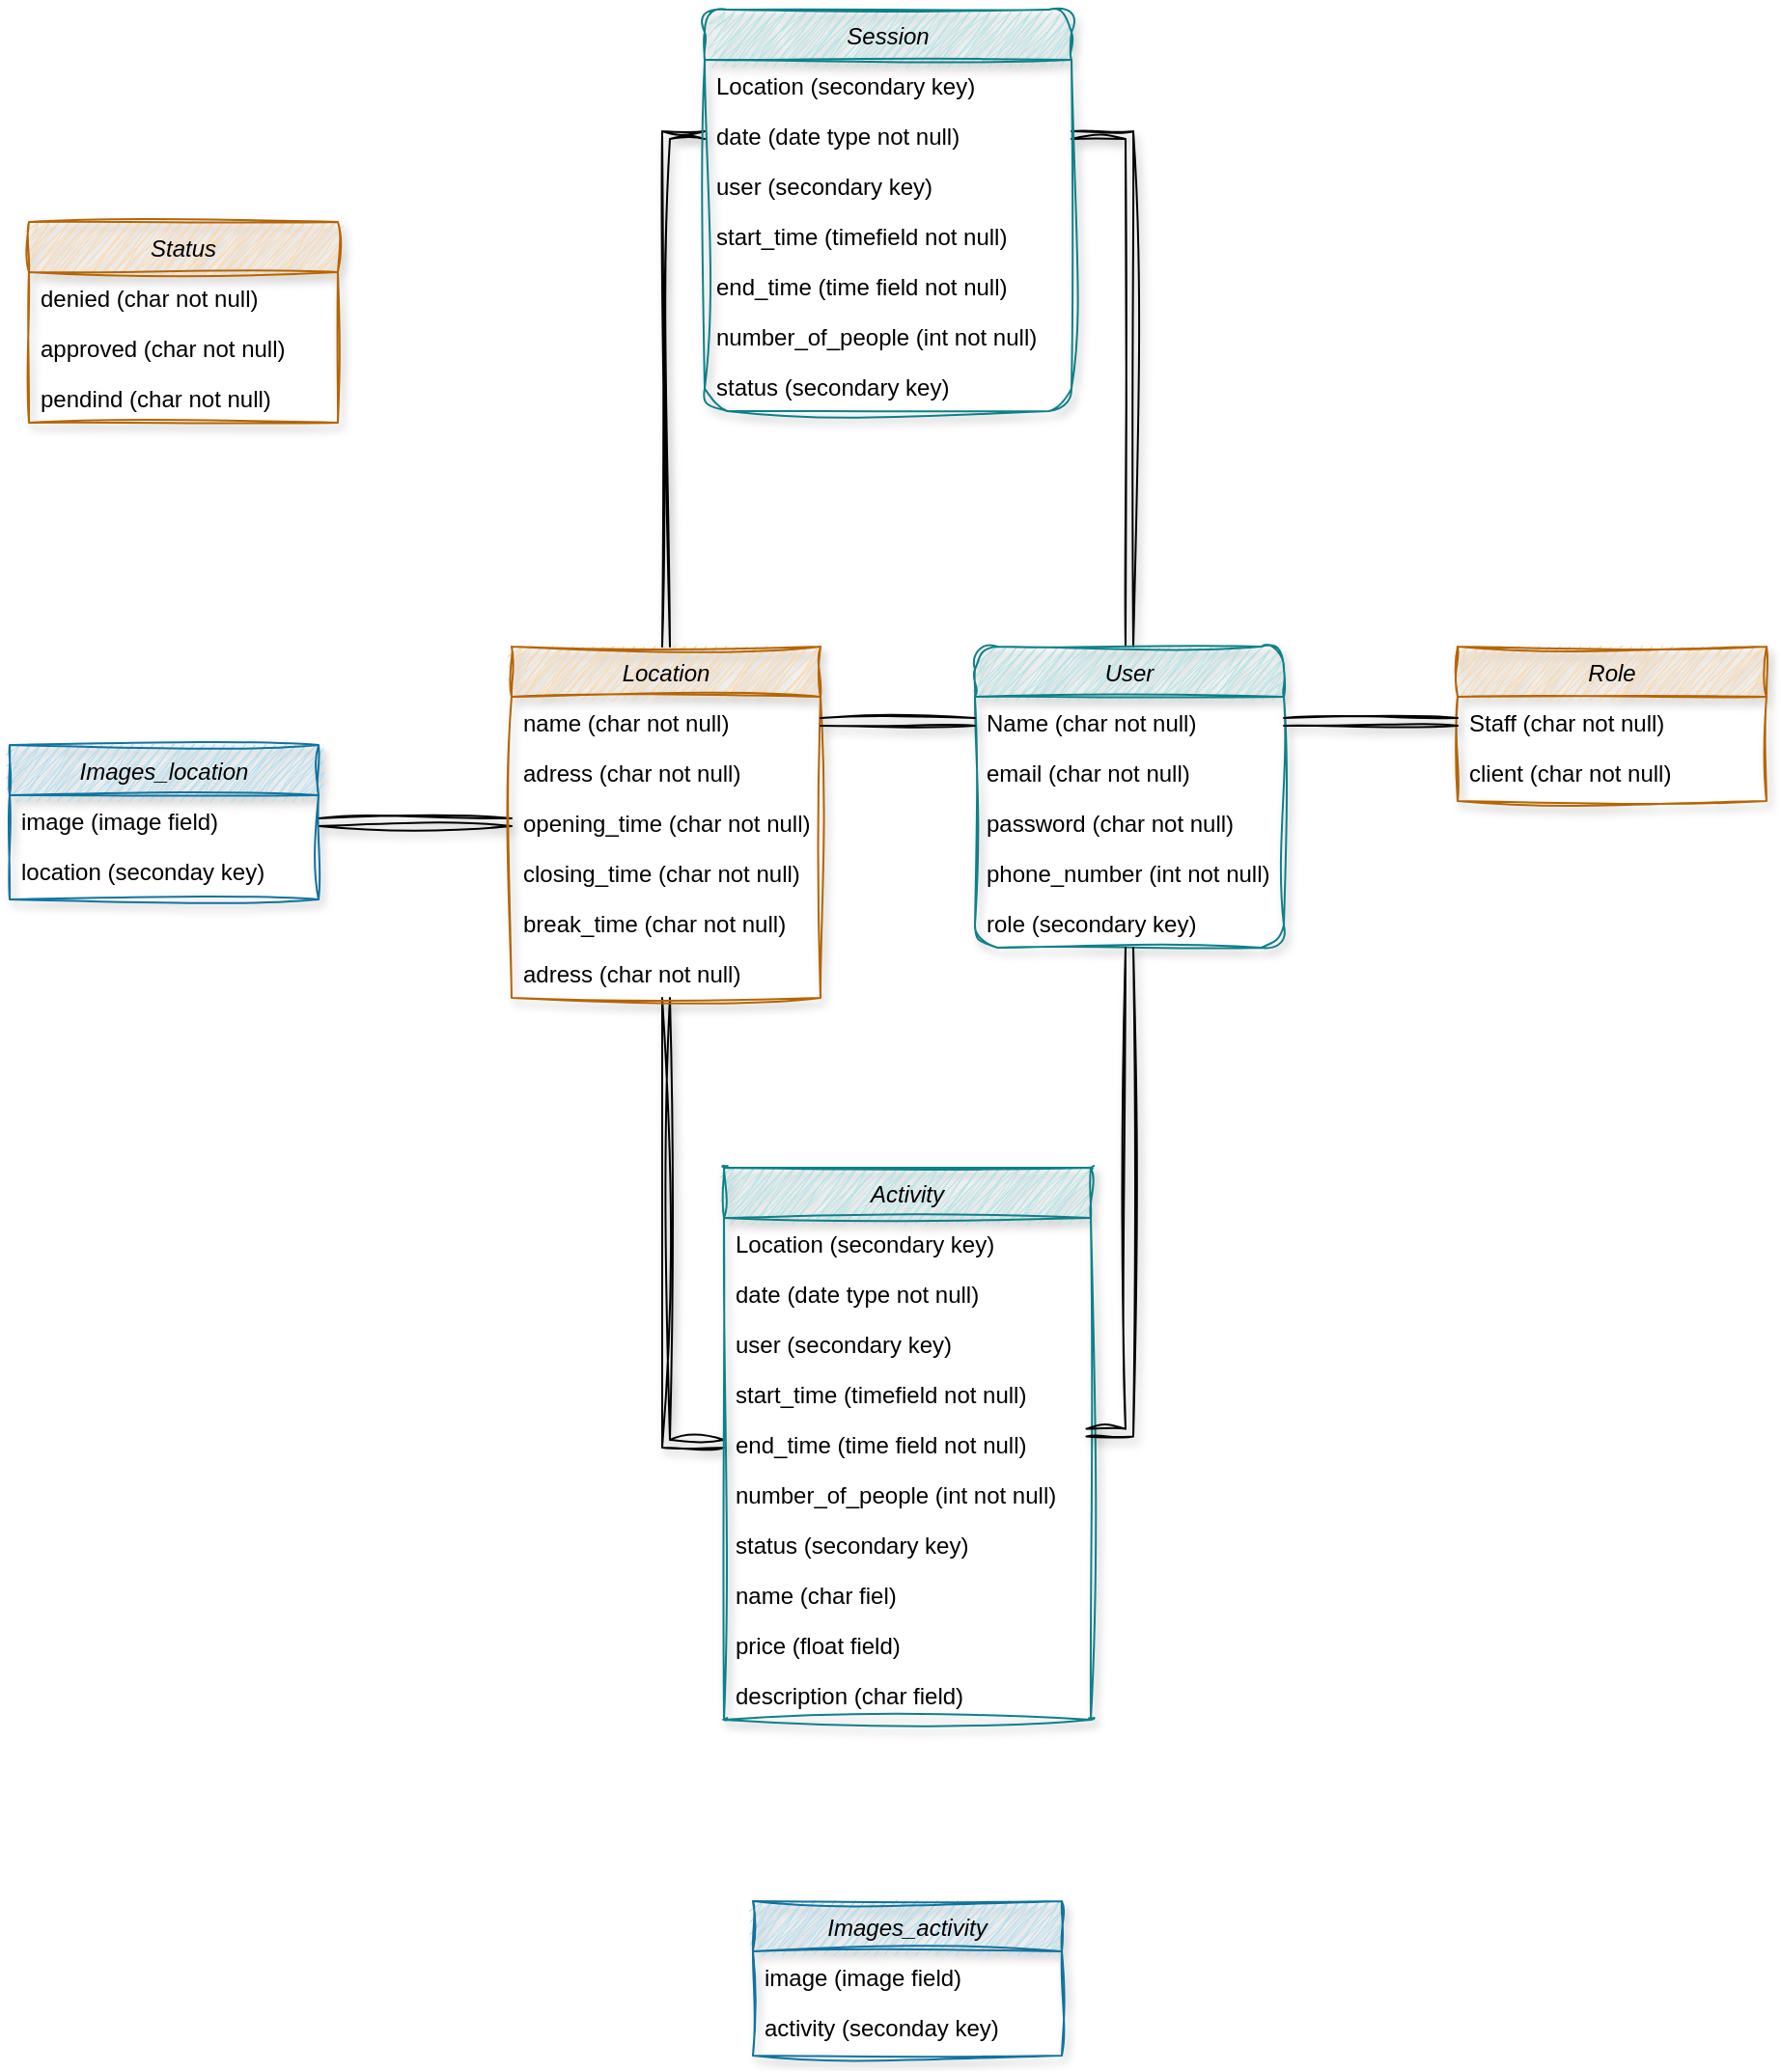 <mxfile version="24.7.6">
  <diagram id="C5RBs43oDa-KdzZeNtuy" name="Page-1">
    <mxGraphModel dx="2078" dy="1887" grid="1" gridSize="10" guides="1" tooltips="1" connect="1" arrows="1" fold="1" page="1" pageScale="1" pageWidth="827" pageHeight="1169" math="0" shadow="0">
      <root>
        <mxCell id="WIyWlLk6GJQsqaUBKTNV-0" />
        <mxCell id="WIyWlLk6GJQsqaUBKTNV-1" parent="WIyWlLk6GJQsqaUBKTNV-0" />
        <mxCell id="ipWuHQVekE2D8Os8Ik8T-35" style="edgeStyle=orthogonalEdgeStyle;rounded=0;orthogonalLoop=1;jettySize=auto;html=1;entryX=1;entryY=0.5;entryDx=0;entryDy=0;shape=link;shadow=1;sketch=1;curveFitting=1;jiggle=2;" edge="1" parent="WIyWlLk6GJQsqaUBKTNV-1" source="zkfFHV4jXpPFQw0GAbJ--0" target="ipWuHQVekE2D8Os8Ik8T-28">
          <mxGeometry relative="1" as="geometry" />
        </mxCell>
        <mxCell id="zkfFHV4jXpPFQw0GAbJ--0" value="User" style="swimlane;fontStyle=2;align=center;verticalAlign=top;childLayout=stackLayout;horizontal=1;startSize=26;horizontalStack=0;resizeParent=1;resizeLast=0;collapsible=1;marginBottom=0;rounded=1;shadow=1;strokeWidth=1;fillColor=#b0e3e6;strokeColor=#0e8088;gradientColor=none;fillStyle=zigzag;sketch=1;curveFitting=1;jiggle=2;glass=0;" parent="WIyWlLk6GJQsqaUBKTNV-1" vertex="1">
          <mxGeometry x="310" y="-280" width="160" height="156" as="geometry">
            <mxRectangle x="230" y="140" width="160" height="26" as="alternateBounds" />
          </mxGeometry>
        </mxCell>
        <mxCell id="zkfFHV4jXpPFQw0GAbJ--1" value="Name (char not null)" style="text;align=left;verticalAlign=top;spacingLeft=4;spacingRight=4;overflow=hidden;rotatable=0;points=[[0,0.5],[1,0.5]];portConstraint=eastwest;" parent="zkfFHV4jXpPFQw0GAbJ--0" vertex="1">
          <mxGeometry y="26" width="160" height="26" as="geometry" />
        </mxCell>
        <mxCell id="zkfFHV4jXpPFQw0GAbJ--2" value="email (char not null)" style="text;align=left;verticalAlign=top;spacingLeft=4;spacingRight=4;overflow=hidden;rotatable=0;points=[[0,0.5],[1,0.5]];portConstraint=eastwest;rounded=0;shadow=0;html=0;" parent="zkfFHV4jXpPFQw0GAbJ--0" vertex="1">
          <mxGeometry y="52" width="160" height="26" as="geometry" />
        </mxCell>
        <mxCell id="zkfFHV4jXpPFQw0GAbJ--3" value="password (char not null)" style="text;align=left;verticalAlign=top;spacingLeft=4;spacingRight=4;overflow=hidden;rotatable=0;points=[[0,0.5],[1,0.5]];portConstraint=eastwest;rounded=0;shadow=0;html=0;" parent="zkfFHV4jXpPFQw0GAbJ--0" vertex="1">
          <mxGeometry y="78" width="160" height="26" as="geometry" />
        </mxCell>
        <mxCell id="zkfFHV4jXpPFQw0GAbJ--5" value="phone_number (int not null)" style="text;align=left;verticalAlign=top;spacingLeft=4;spacingRight=4;overflow=hidden;rotatable=0;points=[[0,0.5],[1,0.5]];portConstraint=eastwest;" parent="zkfFHV4jXpPFQw0GAbJ--0" vertex="1">
          <mxGeometry y="104" width="160" height="26" as="geometry" />
        </mxCell>
        <mxCell id="ipWuHQVekE2D8Os8Ik8T-0" value="role (secondary key)" style="text;align=left;verticalAlign=top;spacingLeft=4;spacingRight=4;overflow=hidden;rotatable=0;points=[[0,0.5],[1,0.5]];portConstraint=eastwest;" vertex="1" parent="zkfFHV4jXpPFQw0GAbJ--0">
          <mxGeometry y="130" width="160" height="26" as="geometry" />
        </mxCell>
        <mxCell id="ipWuHQVekE2D8Os8Ik8T-1" value="Role" style="swimlane;fontStyle=2;align=center;verticalAlign=top;childLayout=stackLayout;horizontal=1;startSize=26;horizontalStack=0;resizeParent=1;resizeLast=0;collapsible=1;marginBottom=0;rounded=0;shadow=1;strokeWidth=1;fillColor=#fad7ac;strokeColor=#b46504;fillStyle=zigzag;sketch=1;curveFitting=1;jiggle=2;" vertex="1" parent="WIyWlLk6GJQsqaUBKTNV-1">
          <mxGeometry x="560" y="-280" width="160" height="80" as="geometry">
            <mxRectangle x="230" y="140" width="160" height="26" as="alternateBounds" />
          </mxGeometry>
        </mxCell>
        <mxCell id="ipWuHQVekE2D8Os8Ik8T-2" value="Staff (char not null)" style="text;align=left;verticalAlign=top;spacingLeft=4;spacingRight=4;overflow=hidden;rotatable=0;points=[[0,0.5],[1,0.5]];portConstraint=eastwest;" vertex="1" parent="ipWuHQVekE2D8Os8Ik8T-1">
          <mxGeometry y="26" width="160" height="26" as="geometry" />
        </mxCell>
        <mxCell id="ipWuHQVekE2D8Os8Ik8T-3" value="client (char not null)" style="text;align=left;verticalAlign=top;spacingLeft=4;spacingRight=4;overflow=hidden;rotatable=0;points=[[0,0.5],[1,0.5]];portConstraint=eastwest;rounded=0;shadow=0;html=0;" vertex="1" parent="ipWuHQVekE2D8Os8Ik8T-1">
          <mxGeometry y="52" width="160" height="26" as="geometry" />
        </mxCell>
        <mxCell id="ipWuHQVekE2D8Os8Ik8T-7" style="edgeStyle=orthogonalEdgeStyle;rounded=0;orthogonalLoop=1;jettySize=auto;html=1;entryX=1;entryY=0.5;entryDx=0;entryDy=0;jumpStyle=sharp;sketch=1;curveFitting=1;jiggle=2;flowAnimation=0;shape=link;shadow=1;" edge="1" parent="WIyWlLk6GJQsqaUBKTNV-1" source="ipWuHQVekE2D8Os8Ik8T-2" target="zkfFHV4jXpPFQw0GAbJ--1">
          <mxGeometry relative="1" as="geometry" />
        </mxCell>
        <mxCell id="ipWuHQVekE2D8Os8Ik8T-21" style="edgeStyle=orthogonalEdgeStyle;rounded=0;orthogonalLoop=1;jettySize=auto;html=1;sketch=1;curveFitting=1;jiggle=2;shape=link;shadow=1;" edge="1" parent="WIyWlLk6GJQsqaUBKTNV-1" source="ipWuHQVekE2D8Os8Ik8T-8" target="ipWuHQVekE2D8Os8Ik8T-17">
          <mxGeometry relative="1" as="geometry" />
        </mxCell>
        <mxCell id="ipWuHQVekE2D8Os8Ik8T-34" style="edgeStyle=orthogonalEdgeStyle;rounded=0;orthogonalLoop=1;jettySize=auto;html=1;entryX=0;entryY=0.5;entryDx=0;entryDy=0;shape=link;shadow=1;sketch=1;curveFitting=1;jiggle=2;" edge="1" parent="WIyWlLk6GJQsqaUBKTNV-1" source="ipWuHQVekE2D8Os8Ik8T-8" target="ipWuHQVekE2D8Os8Ik8T-28">
          <mxGeometry relative="1" as="geometry" />
        </mxCell>
        <mxCell id="ipWuHQVekE2D8Os8Ik8T-47" style="edgeStyle=orthogonalEdgeStyle;rounded=0;orthogonalLoop=1;jettySize=auto;html=1;entryX=0;entryY=0.5;entryDx=0;entryDy=0;shape=link;sketch=1;curveFitting=1;jiggle=2;shadow=1;" edge="1" parent="WIyWlLk6GJQsqaUBKTNV-1" source="ipWuHQVekE2D8Os8Ik8T-8" target="ipWuHQVekE2D8Os8Ik8T-41">
          <mxGeometry relative="1" as="geometry" />
        </mxCell>
        <mxCell id="ipWuHQVekE2D8Os8Ik8T-8" value="Location" style="swimlane;fontStyle=2;align=center;verticalAlign=top;childLayout=stackLayout;horizontal=1;startSize=26;horizontalStack=0;resizeParent=1;resizeLast=0;collapsible=1;marginBottom=0;rounded=0;shadow=1;strokeWidth=1;fillColor=#fad7ac;strokeColor=#b46504;fillStyle=zigzag;sketch=1;curveFitting=1;jiggle=2;" vertex="1" parent="WIyWlLk6GJQsqaUBKTNV-1">
          <mxGeometry x="70" y="-280" width="160" height="182" as="geometry">
            <mxRectangle x="230" y="140" width="160" height="26" as="alternateBounds" />
          </mxGeometry>
        </mxCell>
        <mxCell id="ipWuHQVekE2D8Os8Ik8T-9" value="name (char not null)" style="text;align=left;verticalAlign=top;spacingLeft=4;spacingRight=4;overflow=hidden;rotatable=0;points=[[0,0.5],[1,0.5]];portConstraint=eastwest;" vertex="1" parent="ipWuHQVekE2D8Os8Ik8T-8">
          <mxGeometry y="26" width="160" height="26" as="geometry" />
        </mxCell>
        <mxCell id="ipWuHQVekE2D8Os8Ik8T-10" value="adress (char not null)" style="text;align=left;verticalAlign=top;spacingLeft=4;spacingRight=4;overflow=hidden;rotatable=0;points=[[0,0.5],[1,0.5]];portConstraint=eastwest;rounded=0;shadow=0;html=0;" vertex="1" parent="ipWuHQVekE2D8Os8Ik8T-8">
          <mxGeometry y="52" width="160" height="26" as="geometry" />
        </mxCell>
        <mxCell id="ipWuHQVekE2D8Os8Ik8T-11" value="opening_time (char not null)" style="text;align=left;verticalAlign=top;spacingLeft=4;spacingRight=4;overflow=hidden;rotatable=0;points=[[0,0.5],[1,0.5]];portConstraint=eastwest;rounded=0;shadow=0;html=0;" vertex="1" parent="ipWuHQVekE2D8Os8Ik8T-8">
          <mxGeometry y="78" width="160" height="26" as="geometry" />
        </mxCell>
        <mxCell id="ipWuHQVekE2D8Os8Ik8T-12" value="closing_time (char not null)" style="text;align=left;verticalAlign=top;spacingLeft=4;spacingRight=4;overflow=hidden;rotatable=0;points=[[0,0.5],[1,0.5]];portConstraint=eastwest;rounded=0;shadow=0;html=0;" vertex="1" parent="ipWuHQVekE2D8Os8Ik8T-8">
          <mxGeometry y="104" width="160" height="26" as="geometry" />
        </mxCell>
        <mxCell id="ipWuHQVekE2D8Os8Ik8T-13" value="break_time (char not null)" style="text;align=left;verticalAlign=top;spacingLeft=4;spacingRight=4;overflow=hidden;rotatable=0;points=[[0,0.5],[1,0.5]];portConstraint=eastwest;rounded=0;shadow=0;html=0;" vertex="1" parent="ipWuHQVekE2D8Os8Ik8T-8">
          <mxGeometry y="130" width="160" height="26" as="geometry" />
        </mxCell>
        <mxCell id="ipWuHQVekE2D8Os8Ik8T-15" value="adress (char not null)" style="text;align=left;verticalAlign=top;spacingLeft=4;spacingRight=4;overflow=hidden;rotatable=0;points=[[0,0.5],[1,0.5]];portConstraint=eastwest;rounded=0;shadow=0;html=0;" vertex="1" parent="ipWuHQVekE2D8Os8Ik8T-8">
          <mxGeometry y="156" width="160" height="26" as="geometry" />
        </mxCell>
        <mxCell id="ipWuHQVekE2D8Os8Ik8T-16" style="edgeStyle=orthogonalEdgeStyle;rounded=0;orthogonalLoop=1;jettySize=auto;html=1;sketch=1;curveFitting=1;jiggle=2;shape=link;shadow=1;" edge="1" parent="WIyWlLk6GJQsqaUBKTNV-1" source="zkfFHV4jXpPFQw0GAbJ--1" target="ipWuHQVekE2D8Os8Ik8T-9">
          <mxGeometry relative="1" as="geometry" />
        </mxCell>
        <mxCell id="ipWuHQVekE2D8Os8Ik8T-17" value="Images_location" style="swimlane;fontStyle=2;align=center;verticalAlign=top;childLayout=stackLayout;horizontal=1;startSize=26;horizontalStack=0;resizeParent=1;resizeLast=0;collapsible=1;marginBottom=0;rounded=0;shadow=1;strokeWidth=1;fillColor=#b1ddf0;strokeColor=#10739e;fillStyle=zigzag;sketch=1;curveFitting=1;jiggle=2;" vertex="1" parent="WIyWlLk6GJQsqaUBKTNV-1">
          <mxGeometry x="-190" y="-229" width="160" height="80" as="geometry">
            <mxRectangle x="230" y="140" width="160" height="26" as="alternateBounds" />
          </mxGeometry>
        </mxCell>
        <mxCell id="ipWuHQVekE2D8Os8Ik8T-18" value="image (image field)" style="text;align=left;verticalAlign=top;spacingLeft=4;spacingRight=4;overflow=hidden;rotatable=0;points=[[0,0.5],[1,0.5]];portConstraint=eastwest;rounded=1;sketch=1;curveFitting=1;jiggle=2;shadow=1;" vertex="1" parent="ipWuHQVekE2D8Os8Ik8T-17">
          <mxGeometry y="26" width="160" height="26" as="geometry" />
        </mxCell>
        <mxCell id="ipWuHQVekE2D8Os8Ik8T-19" value="location (seconday key)" style="text;align=left;verticalAlign=top;spacingLeft=4;spacingRight=4;overflow=hidden;rotatable=0;points=[[0,0.5],[1,0.5]];portConstraint=eastwest;rounded=0;shadow=0;html=0;" vertex="1" parent="ipWuHQVekE2D8Os8Ik8T-17">
          <mxGeometry y="52" width="160" height="26" as="geometry" />
        </mxCell>
        <mxCell id="ipWuHQVekE2D8Os8Ik8T-26" value="Session" style="swimlane;fontStyle=2;align=center;verticalAlign=top;childLayout=stackLayout;horizontal=1;startSize=26;horizontalStack=0;resizeParent=1;resizeLast=0;collapsible=1;marginBottom=0;rounded=1;shadow=1;strokeWidth=1;fillColor=#b0e3e6;strokeColor=#0e8088;gradientColor=none;fillStyle=zigzag;sketch=1;curveFitting=1;jiggle=2;glass=0;" vertex="1" parent="WIyWlLk6GJQsqaUBKTNV-1">
          <mxGeometry x="170" y="-610" width="190" height="208" as="geometry">
            <mxRectangle x="230" y="140" width="160" height="26" as="alternateBounds" />
          </mxGeometry>
        </mxCell>
        <mxCell id="ipWuHQVekE2D8Os8Ik8T-27" value="Location (secondary key)" style="text;align=left;verticalAlign=top;spacingLeft=4;spacingRight=4;overflow=hidden;rotatable=0;points=[[0,0.5],[1,0.5]];portConstraint=eastwest;" vertex="1" parent="ipWuHQVekE2D8Os8Ik8T-26">
          <mxGeometry y="26" width="190" height="26" as="geometry" />
        </mxCell>
        <mxCell id="ipWuHQVekE2D8Os8Ik8T-28" value="date (date type not null)" style="text;align=left;verticalAlign=top;spacingLeft=4;spacingRight=4;overflow=hidden;rotatable=0;points=[[0,0.5],[1,0.5]];portConstraint=eastwest;rounded=0;shadow=0;html=0;" vertex="1" parent="ipWuHQVekE2D8Os8Ik8T-26">
          <mxGeometry y="52" width="190" height="26" as="geometry" />
        </mxCell>
        <mxCell id="ipWuHQVekE2D8Os8Ik8T-29" value="user (secondary key)" style="text;align=left;verticalAlign=top;spacingLeft=4;spacingRight=4;overflow=hidden;rotatable=0;points=[[0,0.5],[1,0.5]];portConstraint=eastwest;rounded=0;shadow=0;html=0;" vertex="1" parent="ipWuHQVekE2D8Os8Ik8T-26">
          <mxGeometry y="78" width="190" height="26" as="geometry" />
        </mxCell>
        <mxCell id="ipWuHQVekE2D8Os8Ik8T-30" value="start_time (timefield not null)" style="text;align=left;verticalAlign=top;spacingLeft=4;spacingRight=4;overflow=hidden;rotatable=0;points=[[0,0.5],[1,0.5]];portConstraint=eastwest;" vertex="1" parent="ipWuHQVekE2D8Os8Ik8T-26">
          <mxGeometry y="104" width="190" height="26" as="geometry" />
        </mxCell>
        <mxCell id="ipWuHQVekE2D8Os8Ik8T-31" value="end_time (time field not null)" style="text;align=left;verticalAlign=top;spacingLeft=4;spacingRight=4;overflow=hidden;rotatable=0;points=[[0,0.5],[1,0.5]];portConstraint=eastwest;" vertex="1" parent="ipWuHQVekE2D8Os8Ik8T-26">
          <mxGeometry y="130" width="190" height="26" as="geometry" />
        </mxCell>
        <mxCell id="ipWuHQVekE2D8Os8Ik8T-32" value="number_of_people (int not null)" style="text;align=left;verticalAlign=top;spacingLeft=4;spacingRight=4;overflow=hidden;rotatable=0;points=[[0,0.5],[1,0.5]];portConstraint=eastwest;" vertex="1" parent="ipWuHQVekE2D8Os8Ik8T-26">
          <mxGeometry y="156" width="190" height="26" as="geometry" />
        </mxCell>
        <mxCell id="ipWuHQVekE2D8Os8Ik8T-33" value="status (secondary key)" style="text;align=left;verticalAlign=top;spacingLeft=4;spacingRight=4;overflow=hidden;rotatable=0;points=[[0,0.5],[1,0.5]];portConstraint=eastwest;" vertex="1" parent="ipWuHQVekE2D8Os8Ik8T-26">
          <mxGeometry y="182" width="190" height="26" as="geometry" />
        </mxCell>
        <mxCell id="ipWuHQVekE2D8Os8Ik8T-36" value="Activity" style="swimlane;fontStyle=2;align=center;verticalAlign=top;childLayout=stackLayout;horizontal=1;startSize=26;horizontalStack=0;resizeParent=1;resizeLast=0;collapsible=1;marginBottom=0;rounded=1;shadow=1;strokeWidth=1;fillColor=#b0e3e6;strokeColor=#0e8088;gradientColor=none;fillStyle=zigzag;sketch=1;curveFitting=1;jiggle=2;glass=0;arcSize=0;" vertex="1" parent="WIyWlLk6GJQsqaUBKTNV-1">
          <mxGeometry x="180" y="-10" width="190" height="286" as="geometry">
            <mxRectangle x="230" y="140" width="160" height="26" as="alternateBounds" />
          </mxGeometry>
        </mxCell>
        <mxCell id="ipWuHQVekE2D8Os8Ik8T-37" value="Location (secondary key)" style="text;align=left;verticalAlign=top;spacingLeft=4;spacingRight=4;overflow=hidden;rotatable=0;points=[[0,0.5],[1,0.5]];portConstraint=eastwest;" vertex="1" parent="ipWuHQVekE2D8Os8Ik8T-36">
          <mxGeometry y="26" width="190" height="26" as="geometry" />
        </mxCell>
        <mxCell id="ipWuHQVekE2D8Os8Ik8T-38" value="date (date type not null)" style="text;align=left;verticalAlign=top;spacingLeft=4;spacingRight=4;overflow=hidden;rotatable=0;points=[[0,0.5],[1,0.5]];portConstraint=eastwest;rounded=0;shadow=0;html=0;" vertex="1" parent="ipWuHQVekE2D8Os8Ik8T-36">
          <mxGeometry y="52" width="190" height="26" as="geometry" />
        </mxCell>
        <mxCell id="ipWuHQVekE2D8Os8Ik8T-39" value="user (secondary key)" style="text;align=left;verticalAlign=top;spacingLeft=4;spacingRight=4;overflow=hidden;rotatable=0;points=[[0,0.5],[1,0.5]];portConstraint=eastwest;rounded=0;shadow=0;html=0;" vertex="1" parent="ipWuHQVekE2D8Os8Ik8T-36">
          <mxGeometry y="78" width="190" height="26" as="geometry" />
        </mxCell>
        <mxCell id="ipWuHQVekE2D8Os8Ik8T-40" value="start_time (timefield not null)" style="text;align=left;verticalAlign=top;spacingLeft=4;spacingRight=4;overflow=hidden;rotatable=0;points=[[0,0.5],[1,0.5]];portConstraint=eastwest;" vertex="1" parent="ipWuHQVekE2D8Os8Ik8T-36">
          <mxGeometry y="104" width="190" height="26" as="geometry" />
        </mxCell>
        <mxCell id="ipWuHQVekE2D8Os8Ik8T-41" value="end_time (time field not null)" style="text;align=left;verticalAlign=top;spacingLeft=4;spacingRight=4;overflow=hidden;rotatable=0;points=[[0,0.5],[1,0.5]];portConstraint=eastwest;" vertex="1" parent="ipWuHQVekE2D8Os8Ik8T-36">
          <mxGeometry y="130" width="190" height="26" as="geometry" />
        </mxCell>
        <mxCell id="ipWuHQVekE2D8Os8Ik8T-42" value="number_of_people (int not null)" style="text;align=left;verticalAlign=top;spacingLeft=4;spacingRight=4;overflow=hidden;rotatable=0;points=[[0,0.5],[1,0.5]];portConstraint=eastwest;" vertex="1" parent="ipWuHQVekE2D8Os8Ik8T-36">
          <mxGeometry y="156" width="190" height="26" as="geometry" />
        </mxCell>
        <mxCell id="ipWuHQVekE2D8Os8Ik8T-43" value="status (secondary key)" style="text;align=left;verticalAlign=top;spacingLeft=4;spacingRight=4;overflow=hidden;rotatable=0;points=[[0,0.5],[1,0.5]];portConstraint=eastwest;" vertex="1" parent="ipWuHQVekE2D8Os8Ik8T-36">
          <mxGeometry y="182" width="190" height="26" as="geometry" />
        </mxCell>
        <mxCell id="ipWuHQVekE2D8Os8Ik8T-44" value="name (char fiel)" style="text;align=left;verticalAlign=top;spacingLeft=4;spacingRight=4;overflow=hidden;rotatable=0;points=[[0,0.5],[1,0.5]];portConstraint=eastwest;" vertex="1" parent="ipWuHQVekE2D8Os8Ik8T-36">
          <mxGeometry y="208" width="190" height="26" as="geometry" />
        </mxCell>
        <mxCell id="ipWuHQVekE2D8Os8Ik8T-45" value="price (float field)" style="text;align=left;verticalAlign=top;spacingLeft=4;spacingRight=4;overflow=hidden;rotatable=0;points=[[0,0.5],[1,0.5]];portConstraint=eastwest;" vertex="1" parent="ipWuHQVekE2D8Os8Ik8T-36">
          <mxGeometry y="234" width="190" height="26" as="geometry" />
        </mxCell>
        <mxCell id="ipWuHQVekE2D8Os8Ik8T-46" value="description (char field)" style="text;align=left;verticalAlign=top;spacingLeft=4;spacingRight=4;overflow=hidden;rotatable=0;points=[[0,0.5],[1,0.5]];portConstraint=eastwest;" vertex="1" parent="ipWuHQVekE2D8Os8Ik8T-36">
          <mxGeometry y="260" width="190" height="26" as="geometry" />
        </mxCell>
        <mxCell id="ipWuHQVekE2D8Os8Ik8T-48" style="edgeStyle=orthogonalEdgeStyle;rounded=0;orthogonalLoop=1;jettySize=auto;html=1;entryX=0.988;entryY=0.28;entryDx=0;entryDy=0;entryPerimeter=0;shape=link;shadow=1;sketch=1;curveFitting=1;jiggle=2;" edge="1" parent="WIyWlLk6GJQsqaUBKTNV-1" source="zkfFHV4jXpPFQw0GAbJ--0" target="ipWuHQVekE2D8Os8Ik8T-41">
          <mxGeometry relative="1" as="geometry" />
        </mxCell>
        <mxCell id="ipWuHQVekE2D8Os8Ik8T-49" value="Status" style="swimlane;fontStyle=2;align=center;verticalAlign=top;childLayout=stackLayout;horizontal=1;startSize=26;horizontalStack=0;resizeParent=1;resizeLast=0;collapsible=1;marginBottom=0;rounded=0;shadow=1;strokeWidth=1;fillColor=#fad7ac;strokeColor=#b46504;fillStyle=zigzag;sketch=1;curveFitting=1;jiggle=2;" vertex="1" parent="WIyWlLk6GJQsqaUBKTNV-1">
          <mxGeometry x="-180" y="-500" width="160" height="104" as="geometry">
            <mxRectangle x="230" y="140" width="160" height="26" as="alternateBounds" />
          </mxGeometry>
        </mxCell>
        <mxCell id="ipWuHQVekE2D8Os8Ik8T-51" value="denied (char not null)" style="text;align=left;verticalAlign=top;spacingLeft=4;spacingRight=4;overflow=hidden;rotatable=0;points=[[0,0.5],[1,0.5]];portConstraint=eastwest;rounded=0;shadow=0;html=0;" vertex="1" parent="ipWuHQVekE2D8Os8Ik8T-49">
          <mxGeometry y="26" width="160" height="26" as="geometry" />
        </mxCell>
        <mxCell id="ipWuHQVekE2D8Os8Ik8T-50" value="approved (char not null)" style="text;align=left;verticalAlign=top;spacingLeft=4;spacingRight=4;overflow=hidden;rotatable=0;points=[[0,0.5],[1,0.5]];portConstraint=eastwest;" vertex="1" parent="ipWuHQVekE2D8Os8Ik8T-49">
          <mxGeometry y="52" width="160" height="26" as="geometry" />
        </mxCell>
        <mxCell id="ipWuHQVekE2D8Os8Ik8T-52" value="pendind (char not null)" style="text;align=left;verticalAlign=top;spacingLeft=4;spacingRight=4;overflow=hidden;rotatable=0;points=[[0,0.5],[1,0.5]];portConstraint=eastwest;rounded=0;shadow=0;html=0;" vertex="1" parent="ipWuHQVekE2D8Os8Ik8T-49">
          <mxGeometry y="78" width="160" height="26" as="geometry" />
        </mxCell>
        <mxCell id="ipWuHQVekE2D8Os8Ik8T-53" value="Images_activity" style="swimlane;fontStyle=2;align=center;verticalAlign=top;childLayout=stackLayout;horizontal=1;startSize=26;horizontalStack=0;resizeParent=1;resizeLast=0;collapsible=1;marginBottom=0;rounded=0;shadow=1;strokeWidth=1;fillColor=#b1ddf0;strokeColor=#10739e;fillStyle=zigzag;sketch=1;curveFitting=1;jiggle=2;" vertex="1" parent="WIyWlLk6GJQsqaUBKTNV-1">
          <mxGeometry x="195" y="370" width="160" height="80" as="geometry">
            <mxRectangle x="230" y="140" width="160" height="26" as="alternateBounds" />
          </mxGeometry>
        </mxCell>
        <mxCell id="ipWuHQVekE2D8Os8Ik8T-54" value="image (image field)" style="text;align=left;verticalAlign=top;spacingLeft=4;spacingRight=4;overflow=hidden;rotatable=0;points=[[0,0.5],[1,0.5]];portConstraint=eastwest;rounded=1;sketch=1;curveFitting=1;jiggle=2;shadow=1;" vertex="1" parent="ipWuHQVekE2D8Os8Ik8T-53">
          <mxGeometry y="26" width="160" height="26" as="geometry" />
        </mxCell>
        <mxCell id="ipWuHQVekE2D8Os8Ik8T-55" value="activity (seconday key)" style="text;align=left;verticalAlign=top;spacingLeft=4;spacingRight=4;overflow=hidden;rotatable=0;points=[[0,0.5],[1,0.5]];portConstraint=eastwest;rounded=0;shadow=0;html=0;" vertex="1" parent="ipWuHQVekE2D8Os8Ik8T-53">
          <mxGeometry y="52" width="160" height="26" as="geometry" />
        </mxCell>
      </root>
    </mxGraphModel>
  </diagram>
</mxfile>
